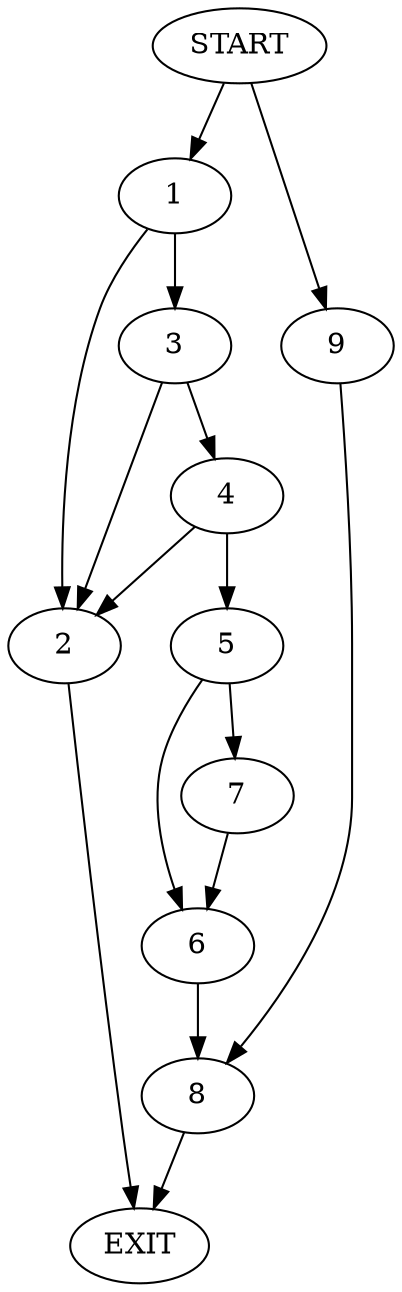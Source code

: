 digraph {
0 [label="START"]
10 [label="EXIT"]
0 -> 1
1 -> 2
1 -> 3
3 -> 4
3 -> 2
2 -> 10
4 -> 5
4 -> 2
5 -> 6
5 -> 7
6 -> 8
7 -> 6
8 -> 10
0 -> 9
9 -> 8
}
